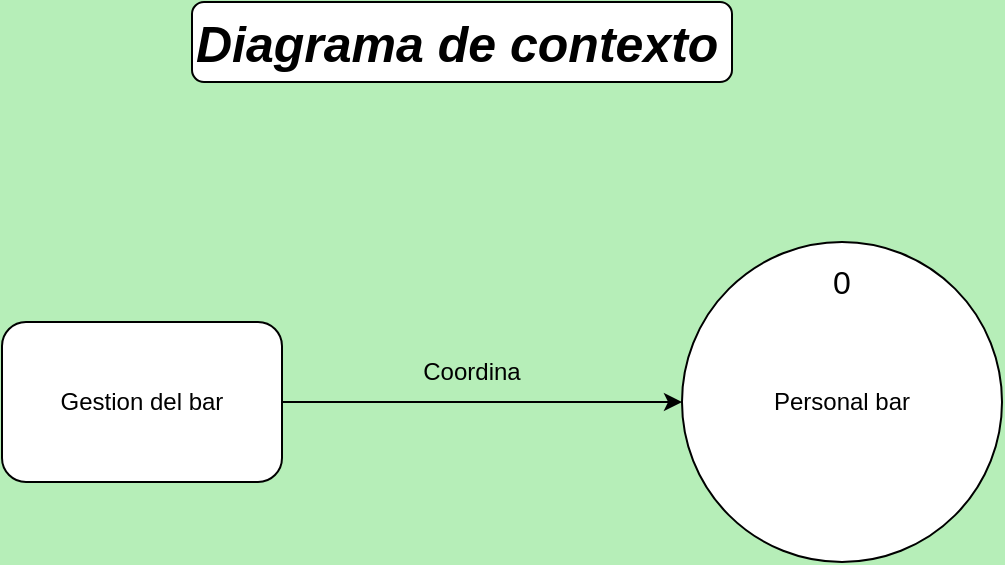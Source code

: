 <mxfile version="22.1.11" type="device">
  <diagram name="Página-1" id="-JkIOXFNWmTnDN814xZK">
    <mxGraphModel dx="1165" dy="588" grid="1" gridSize="10" guides="1" tooltips="1" connect="1" arrows="1" fold="1" page="1" pageScale="1" pageWidth="1169" pageHeight="827" background="#b6eeb8" math="0" shadow="0">
      <root>
        <mxCell id="0" />
        <mxCell id="1" parent="0" />
        <mxCell id="M2E19cieBR7NBifoGKxq-1" value="Personal bar" style="ellipse;whiteSpace=wrap;html=1;aspect=fixed;rounded=1;" parent="1" vertex="1">
          <mxGeometry x="505" y="280" width="160" height="160" as="geometry" />
        </mxCell>
        <mxCell id="M2E19cieBR7NBifoGKxq-2" value="Gestion del bar" style="rounded=1;whiteSpace=wrap;html=1;" parent="1" vertex="1">
          <mxGeometry x="165" y="320" width="140" height="80" as="geometry" />
        </mxCell>
        <mxCell id="M2E19cieBR7NBifoGKxq-3" value="" style="endArrow=classic;html=1;rounded=1;exitX=1;exitY=0.5;exitDx=0;exitDy=0;startArrow=none;startFill=0;endFill=1;" parent="1" source="M2E19cieBR7NBifoGKxq-2" target="M2E19cieBR7NBifoGKxq-1" edge="1">
          <mxGeometry width="50" height="50" relative="1" as="geometry">
            <mxPoint x="665" y="440" as="sourcePoint" />
            <mxPoint x="715" y="390" as="targetPoint" />
          </mxGeometry>
        </mxCell>
        <mxCell id="M2E19cieBR7NBifoGKxq-6" value="&lt;font style=&quot;font-size: 16px;&quot;&gt;0&lt;/font&gt;" style="text;html=1;strokeColor=none;fillColor=none;align=center;verticalAlign=middle;whiteSpace=wrap;rounded=1;" parent="1" vertex="1">
          <mxGeometry x="570" y="290" width="30" height="20" as="geometry" />
        </mxCell>
        <mxCell id="eTTZJ9YqVXw9v8S5qD4r-5" value="&lt;div style=&quot;font-size: 21px;&quot; align=&quot;center&quot;&gt;&lt;font style=&quot;font-size: 25px;&quot;&gt;&lt;i&gt;&lt;b&gt;Diagrama de contexto&lt;br&gt;&lt;/b&gt;&lt;/i&gt;&lt;/font&gt;&lt;/div&gt;" style="rounded=1;whiteSpace=wrap;html=1;align=left;" parent="1" vertex="1">
          <mxGeometry x="260" y="160" width="270" height="40" as="geometry" />
        </mxCell>
        <mxCell id="eTTZJ9YqVXw9v8S5qD4r-6" value="Coordina" style="text;html=1;strokeColor=none;fillColor=none;align=center;verticalAlign=middle;whiteSpace=wrap;rounded=1;" parent="1" vertex="1">
          <mxGeometry x="370" y="330" width="60" height="30" as="geometry" />
        </mxCell>
      </root>
    </mxGraphModel>
  </diagram>
</mxfile>
